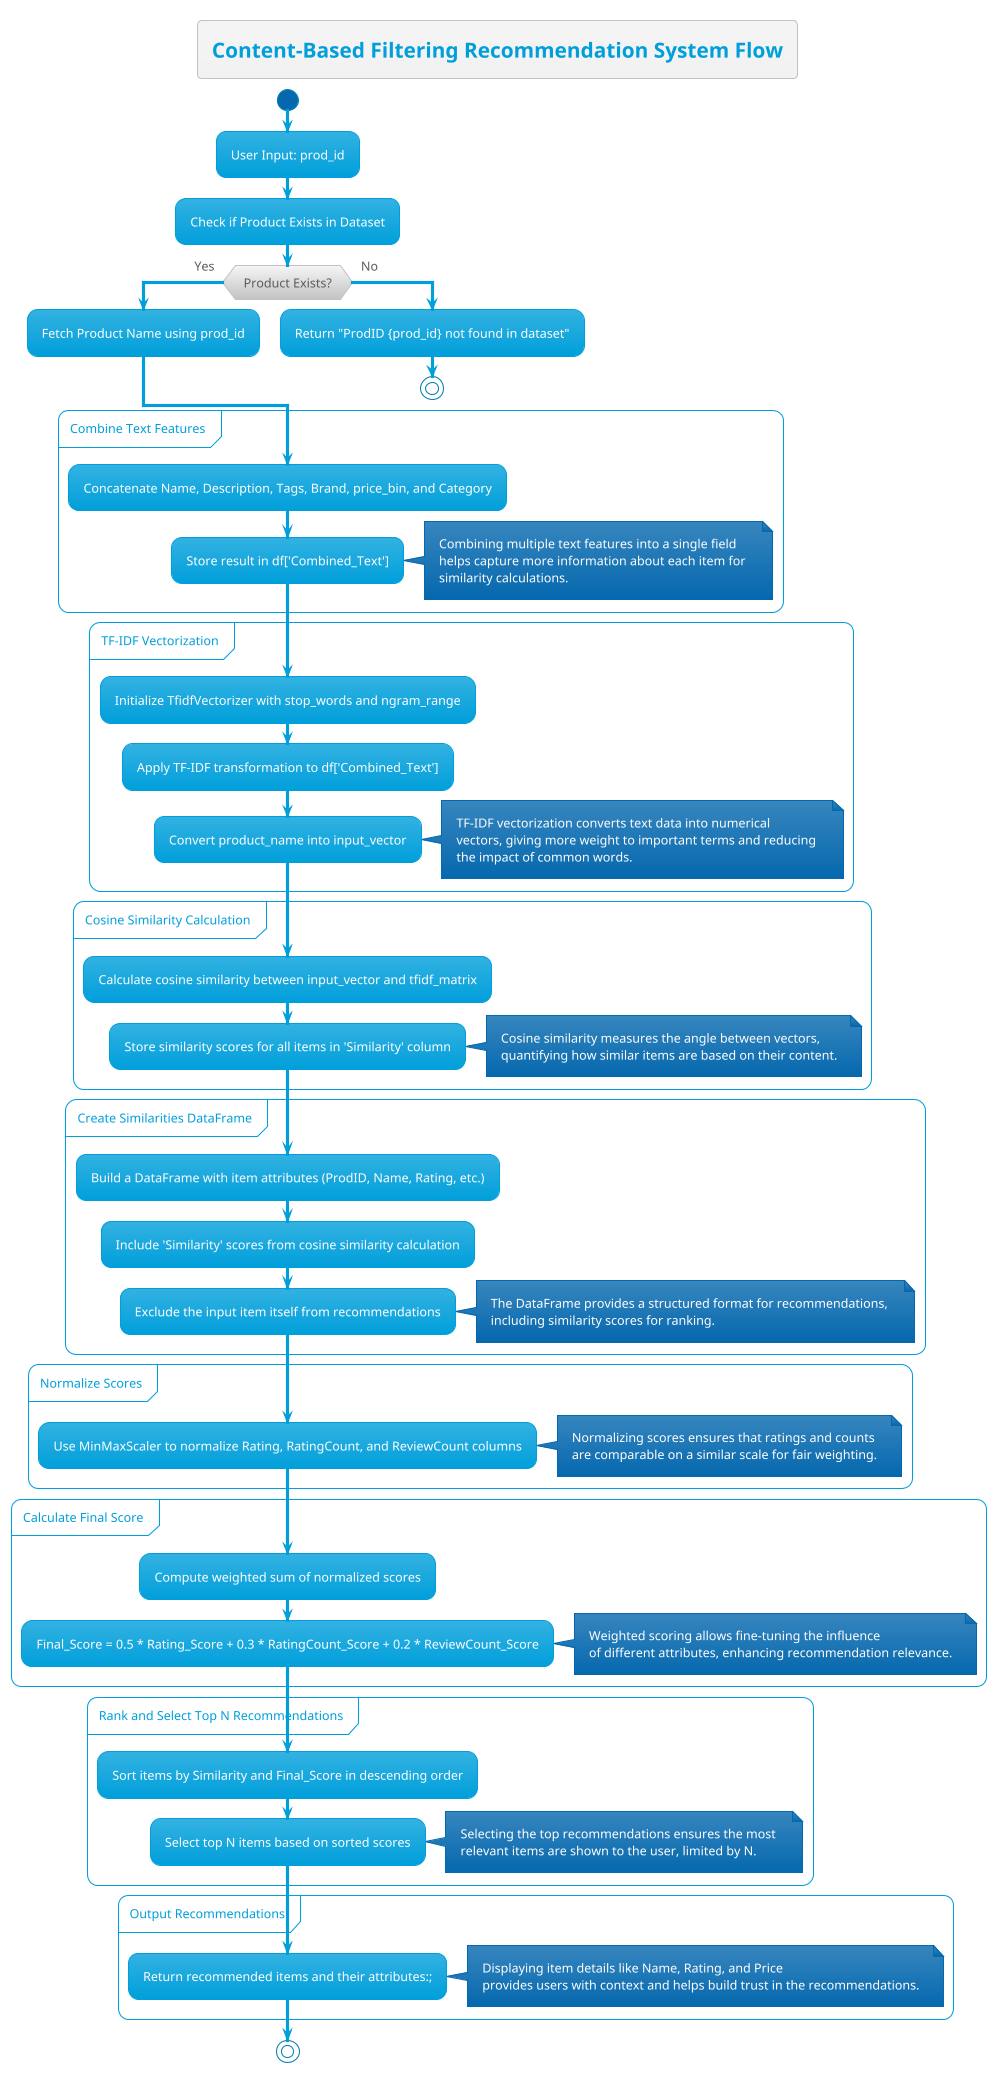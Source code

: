 @startuml content_based_recommender
!theme bluegray

title Content-Based Filtering Recommendation System Flow

start

:User Input: prod_id;
:Check if Product Exists in Dataset;

if (Product Exists?) then (Yes)
    :Fetch Product Name using prod_id;
else (No)
    :Return "ProdID {prod_id} not found in dataset";
    stop;
endif

partition "Combine Text Features" {
    :Concatenate Name, Description, Tags, Brand, price_bin, and Category;
    :Store result in df['Combined_Text'];
    note right
        Combining multiple text features into a single field 
        helps capture more information about each item for 
        similarity calculations.
    end note
}

partition "TF-IDF Vectorization" {
    :Initialize TfidfVectorizer with stop_words and ngram_range;
    :Apply TF-IDF transformation to df['Combined_Text'];
    :Convert product_name into input_vector;
    note right
        TF-IDF vectorization converts text data into numerical 
        vectors, giving more weight to important terms and reducing 
        the impact of common words.
    end note
}

partition "Cosine Similarity Calculation" {
    :Calculate cosine similarity between input_vector and tfidf_matrix;
    :Store similarity scores for all items in 'Similarity' column;
    note right
        Cosine similarity measures the angle between vectors, 
        quantifying how similar items are based on their content.
    end note
}

partition "Create Similarities DataFrame" {
    :Build a DataFrame with item attributes (ProdID, Name, Rating, etc.);
    :Include 'Similarity' scores from cosine similarity calculation;
    :Exclude the input item itself from recommendations;
    note right
        The DataFrame provides a structured format for recommendations, 
        including similarity scores for ranking.
    end note
}

partition "Normalize Scores" {
    :Use MinMaxScaler to normalize Rating, RatingCount, and ReviewCount columns;
    note right
        Normalizing scores ensures that ratings and counts 
        are comparable on a similar scale for fair weighting.
    end note
}

partition "Calculate Final Score" {
    :Compute weighted sum of normalized scores;
    :Final_Score = 0.5 * Rating_Score + 0.3 * RatingCount_Score + 0.2 * ReviewCount_Score;
    note right
        Weighted scoring allows fine-tuning the influence 
        of different attributes, enhancing recommendation relevance.
    end note
}

partition "Rank and Select Top N Recommendations" {
    :Sort items by Similarity and Final_Score in descending order;
    :Select top N items based on sorted scores;
    note right
        Selecting the top recommendations ensures the most 
        relevant items are shown to the user, limited by N.
    end note
}

partition "Output Recommendations" {
    :Return recommended items and their attributes:;;
    note right
        Displaying item details like Name, Rating, and Price 
        provides users with context and helps build trust in the recommendations.
    end note
}

stop
@enduml
